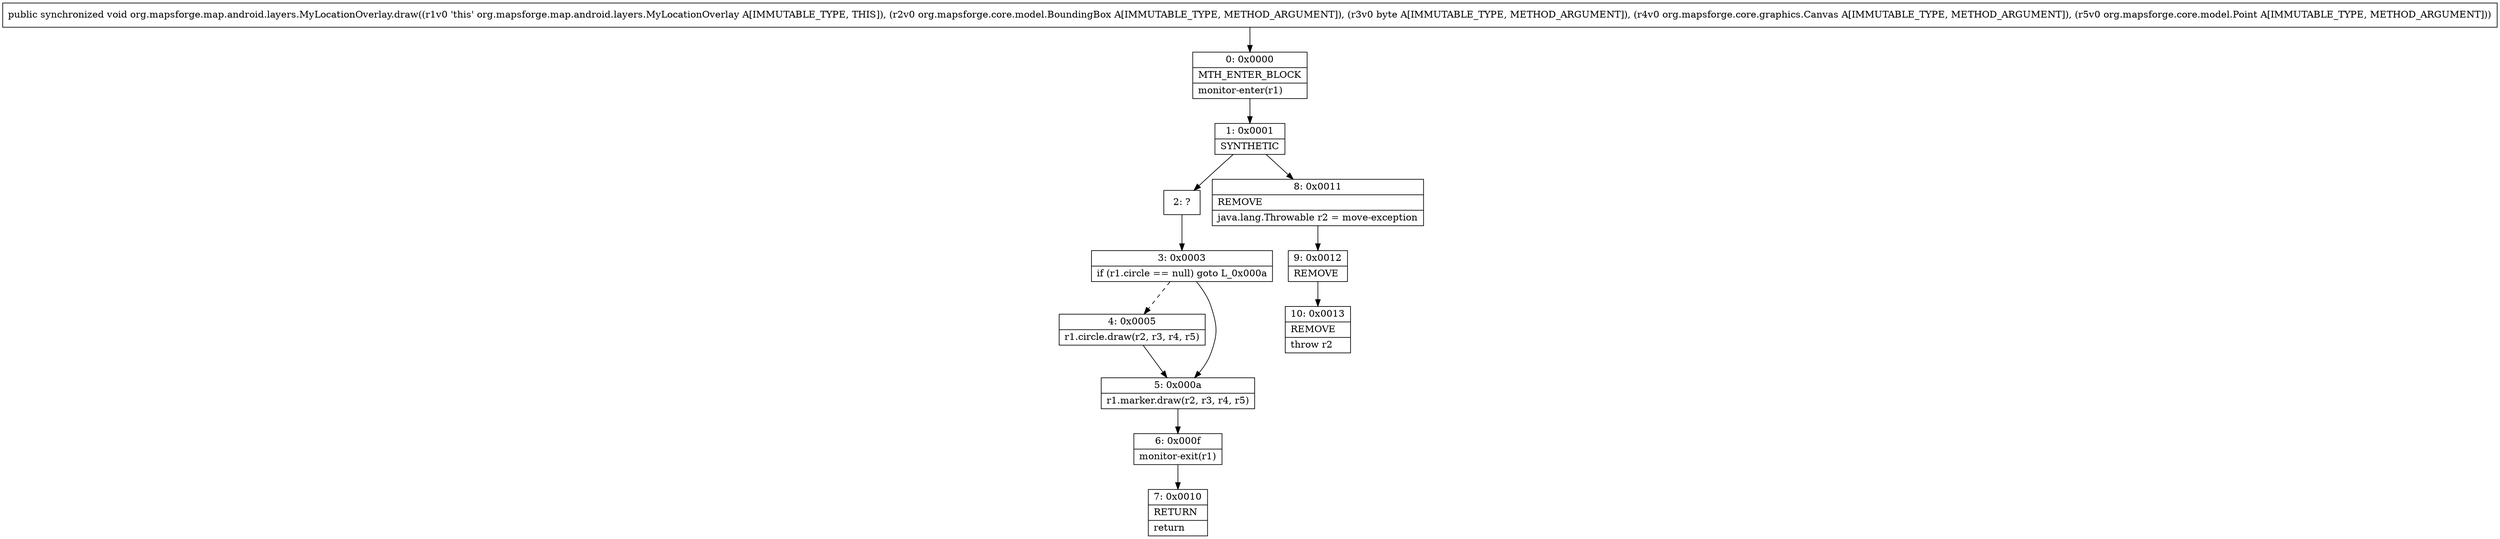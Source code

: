 digraph "CFG fororg.mapsforge.map.android.layers.MyLocationOverlay.draw(Lorg\/mapsforge\/core\/model\/BoundingBox;BLorg\/mapsforge\/core\/graphics\/Canvas;Lorg\/mapsforge\/core\/model\/Point;)V" {
Node_0 [shape=record,label="{0\:\ 0x0000|MTH_ENTER_BLOCK\l|monitor\-enter(r1)\l}"];
Node_1 [shape=record,label="{1\:\ 0x0001|SYNTHETIC\l}"];
Node_2 [shape=record,label="{2\:\ ?}"];
Node_3 [shape=record,label="{3\:\ 0x0003|if (r1.circle == null) goto L_0x000a\l}"];
Node_4 [shape=record,label="{4\:\ 0x0005|r1.circle.draw(r2, r3, r4, r5)\l}"];
Node_5 [shape=record,label="{5\:\ 0x000a|r1.marker.draw(r2, r3, r4, r5)\l}"];
Node_6 [shape=record,label="{6\:\ 0x000f|monitor\-exit(r1)\l}"];
Node_7 [shape=record,label="{7\:\ 0x0010|RETURN\l|return\l}"];
Node_8 [shape=record,label="{8\:\ 0x0011|REMOVE\l|java.lang.Throwable r2 = move\-exception\l}"];
Node_9 [shape=record,label="{9\:\ 0x0012|REMOVE\l}"];
Node_10 [shape=record,label="{10\:\ 0x0013|REMOVE\l|throw r2\l}"];
MethodNode[shape=record,label="{public synchronized void org.mapsforge.map.android.layers.MyLocationOverlay.draw((r1v0 'this' org.mapsforge.map.android.layers.MyLocationOverlay A[IMMUTABLE_TYPE, THIS]), (r2v0 org.mapsforge.core.model.BoundingBox A[IMMUTABLE_TYPE, METHOD_ARGUMENT]), (r3v0 byte A[IMMUTABLE_TYPE, METHOD_ARGUMENT]), (r4v0 org.mapsforge.core.graphics.Canvas A[IMMUTABLE_TYPE, METHOD_ARGUMENT]), (r5v0 org.mapsforge.core.model.Point A[IMMUTABLE_TYPE, METHOD_ARGUMENT])) }"];
MethodNode -> Node_0;
Node_0 -> Node_1;
Node_1 -> Node_2;
Node_1 -> Node_8;
Node_2 -> Node_3;
Node_3 -> Node_4[style=dashed];
Node_3 -> Node_5;
Node_4 -> Node_5;
Node_5 -> Node_6;
Node_6 -> Node_7;
Node_8 -> Node_9;
Node_9 -> Node_10;
}

